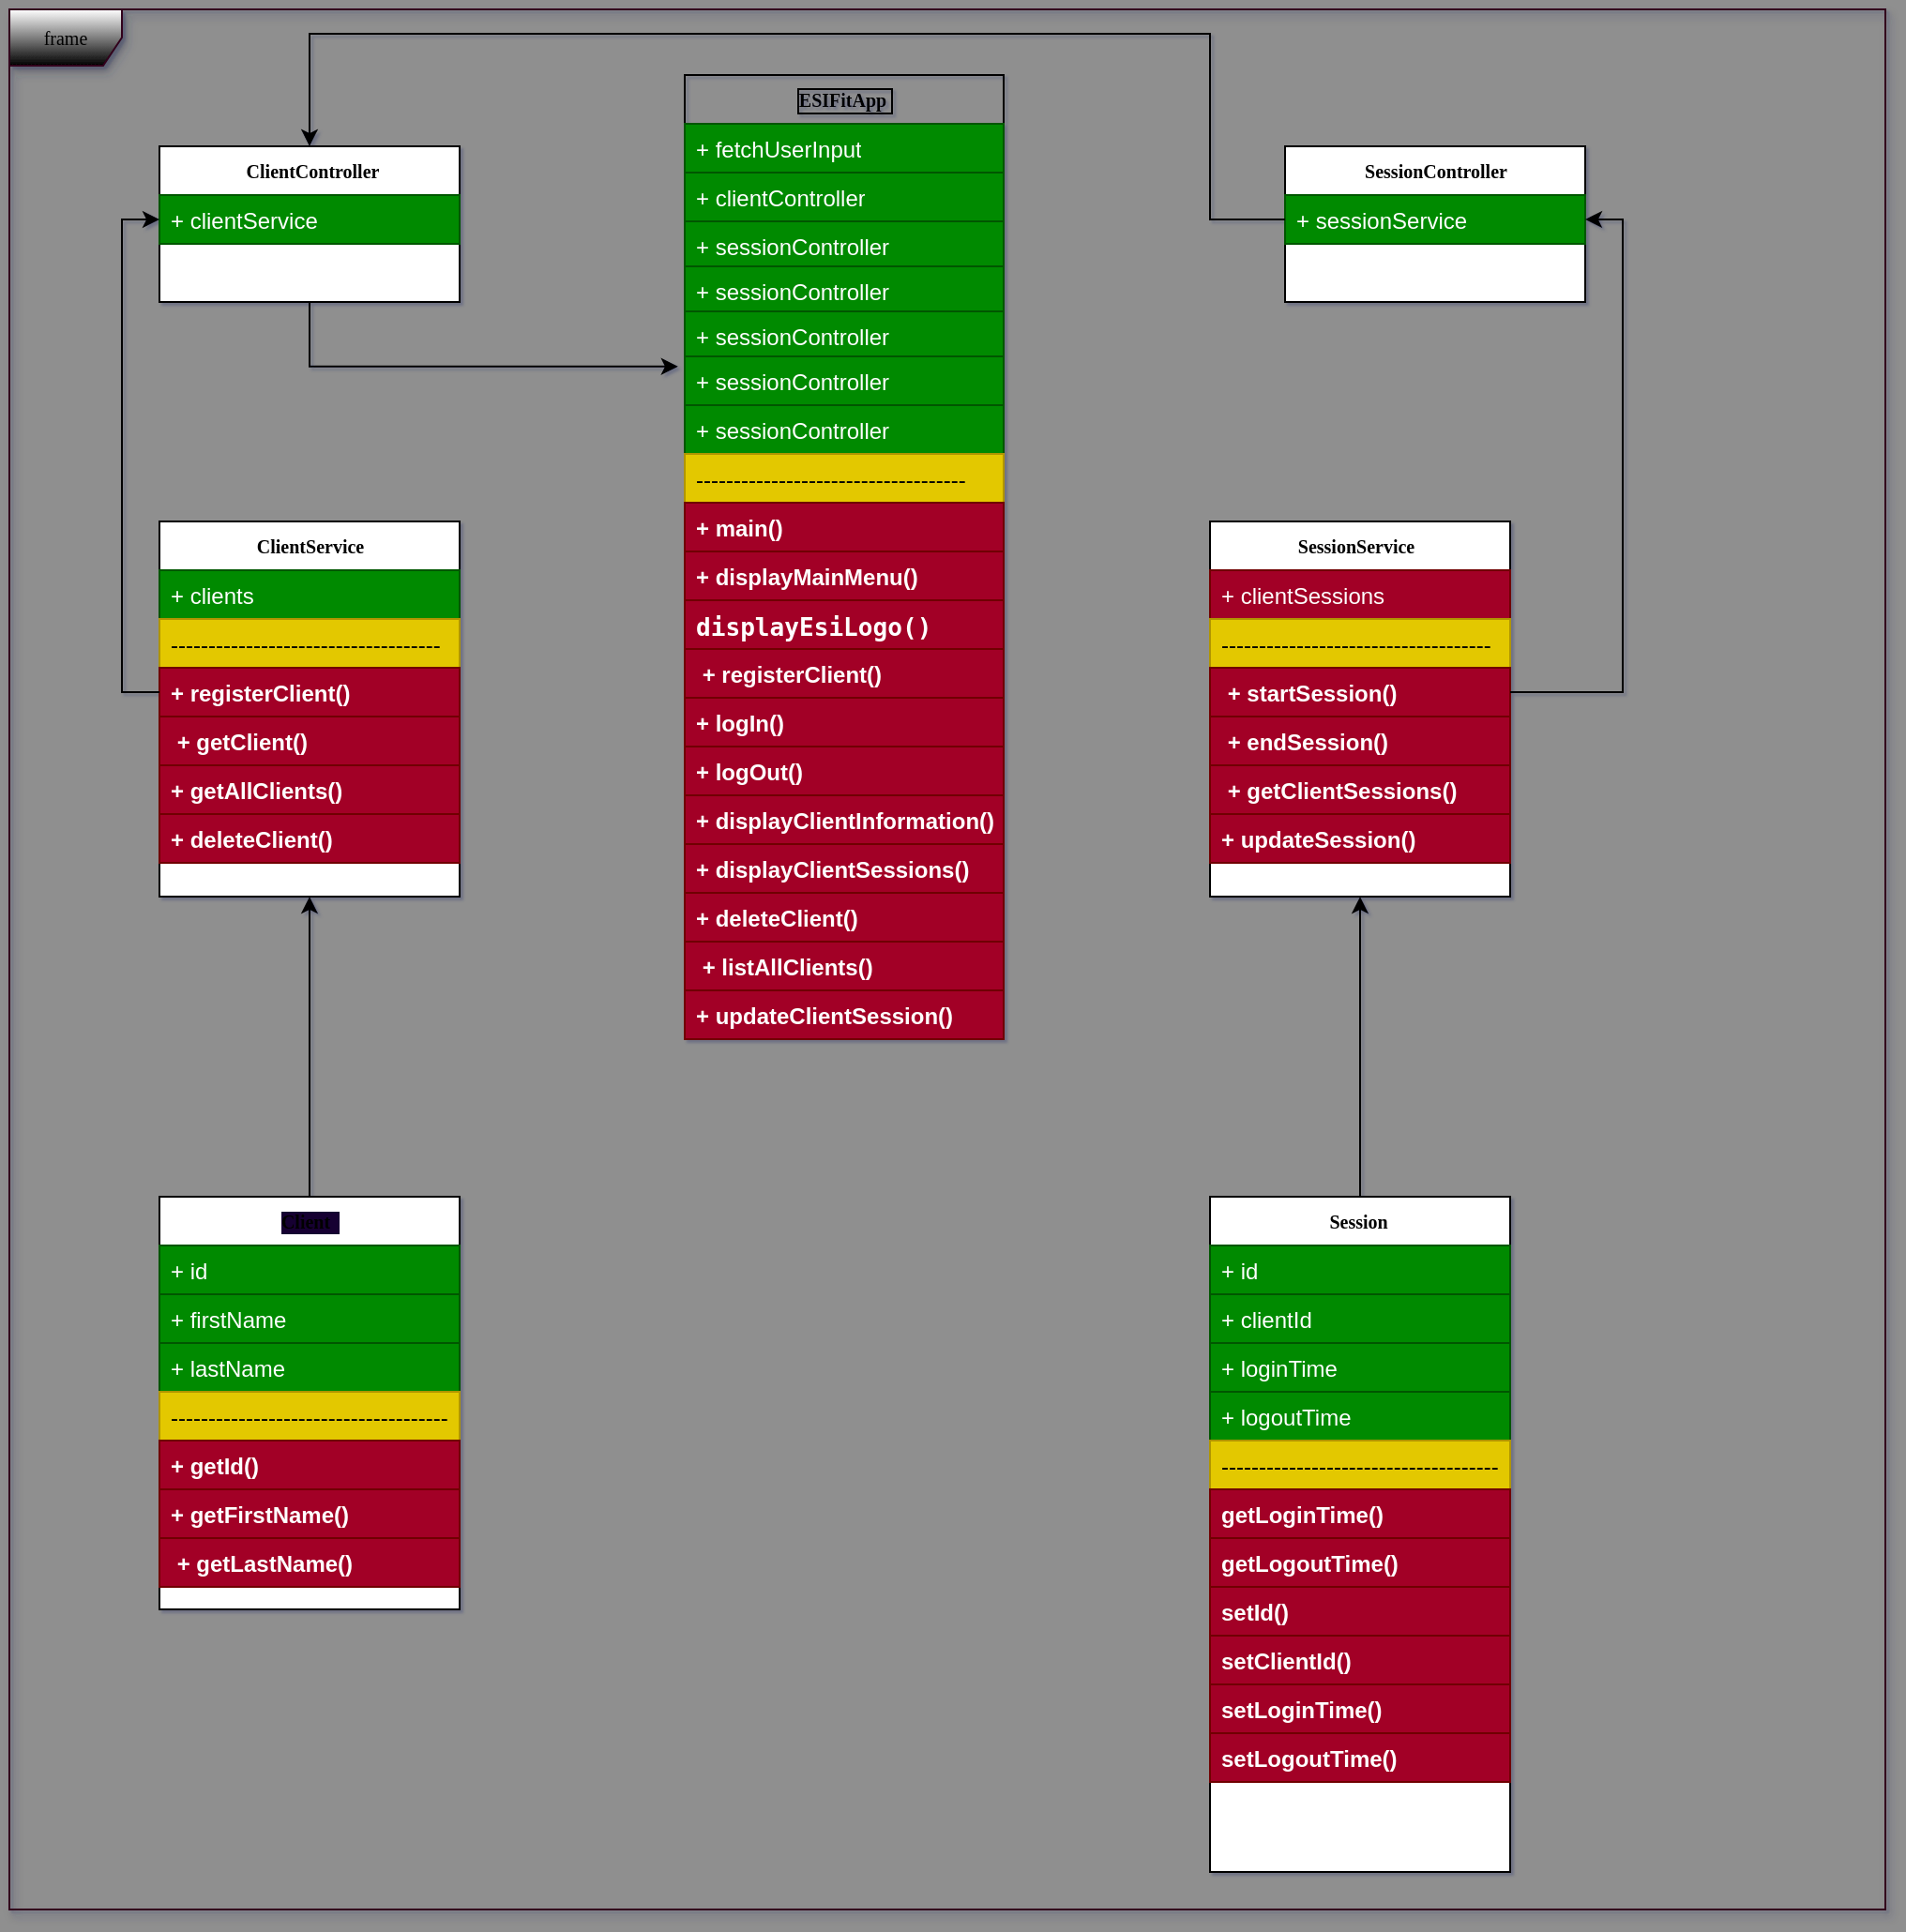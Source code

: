 <mxfile version="21.3.7" type="github" pages="2">
  <diagram name="Page-1" id="c4acf3e9-155e-7222-9cf6-157b1a14988f">
    <mxGraphModel dx="1050" dy="587" grid="1" gridSize="10" guides="1" tooltips="1" connect="1" arrows="1" fold="1" page="1" pageScale="1" pageWidth="850" pageHeight="1100" background="#8F8F8F" math="0" shadow="1">
      <root>
        <mxCell id="0" />
        <mxCell id="1" parent="0" />
        <mxCell id="17acba5748e5396b-1" value="frame" style="shape=umlFrame;whiteSpace=wrap;html=1;rounded=0;shadow=1;comic=0;labelBackgroundColor=none;strokeWidth=1;fontFamily=Verdana;fontSize=10;align=center;gradientColor=default;fillColor=default;strokeColor=#33001A;swimlaneFillColor=none;" parent="1" vertex="1">
          <mxGeometry x="40" y="87" width="1000" height="1013" as="geometry" />
        </mxCell>
        <mxCell id="17acba5748e5396b-2" value="ESIFitApp&amp;nbsp;" style="swimlane;html=1;fontStyle=1;childLayout=stackLayout;horizontal=1;startSize=26;fillColor=none;horizontalStack=0;resizeParent=1;resizeLast=0;collapsible=1;marginBottom=0;swimlaneFillColor=#ffffff;rounded=0;shadow=0;comic=0;labelBackgroundColor=none;strokeWidth=1;fontFamily=Verdana;fontSize=10;align=center;labelBorderColor=#000000;" parent="1" vertex="1">
          <mxGeometry x="400" y="122" width="170" height="514" as="geometry" />
        </mxCell>
        <mxCell id="17acba5748e5396b-3" value="+ fetchUserInput&lt;br&gt;&lt;br&gt;" style="text;html=1;strokeColor=#005700;fillColor=#008a00;align=left;verticalAlign=top;spacingLeft=4;spacingRight=4;whiteSpace=wrap;overflow=hidden;rotatable=0;points=[[0,0.5],[1,0.5]];portConstraint=eastwest;fontColor=#ffffff;" parent="17acba5748e5396b-2" vertex="1">
          <mxGeometry y="26" width="170" height="26" as="geometry" />
        </mxCell>
        <mxCell id="17acba5748e5396b-4" value="+ clientController" style="text;html=1;strokeColor=#005700;fillColor=#008a00;align=left;verticalAlign=top;spacingLeft=4;spacingRight=4;whiteSpace=wrap;overflow=hidden;rotatable=0;points=[[0,0.5],[1,0.5]];portConstraint=eastwest;fontColor=#ffffff;" parent="17acba5748e5396b-2" vertex="1">
          <mxGeometry y="52" width="170" height="26" as="geometry" />
        </mxCell>
        <mxCell id="ua4lf15_g7lLgSqZ2KAn-41" value="+ sessionController" style="text;html=1;strokeColor=#005700;fillColor=#008a00;align=left;verticalAlign=top;spacingLeft=4;spacingRight=4;whiteSpace=wrap;overflow=hidden;rotatable=0;points=[[0,0.5],[1,0.5]];portConstraint=eastwest;fontColor=#ffffff;" parent="17acba5748e5396b-2" vertex="1">
          <mxGeometry y="78" width="170" height="24" as="geometry" />
        </mxCell>
        <mxCell id="ua4lf15_g7lLgSqZ2KAn-40" value="+ sessionController" style="text;html=1;strokeColor=#005700;fillColor=#008a00;align=left;verticalAlign=top;spacingLeft=4;spacingRight=4;whiteSpace=wrap;overflow=hidden;rotatable=0;points=[[0,0.5],[1,0.5]];portConstraint=eastwest;fontColor=#ffffff;" parent="17acba5748e5396b-2" vertex="1">
          <mxGeometry y="102" width="170" height="24" as="geometry" />
        </mxCell>
        <mxCell id="ua4lf15_g7lLgSqZ2KAn-39" value="+ sessionController" style="text;html=1;strokeColor=#005700;fillColor=#008a00;align=left;verticalAlign=top;spacingLeft=4;spacingRight=4;whiteSpace=wrap;overflow=hidden;rotatable=0;points=[[0,0.5],[1,0.5]];portConstraint=eastwest;fontColor=#ffffff;" parent="17acba5748e5396b-2" vertex="1">
          <mxGeometry y="126" width="170" height="24" as="geometry" />
        </mxCell>
        <mxCell id="ua4lf15_g7lLgSqZ2KAn-38" value="+ sessionController" style="text;html=1;strokeColor=#005700;fillColor=#008a00;align=left;verticalAlign=top;spacingLeft=4;spacingRight=4;whiteSpace=wrap;overflow=hidden;rotatable=0;points=[[0,0.5],[1,0.5]];portConstraint=eastwest;fontColor=#ffffff;" parent="17acba5748e5396b-2" vertex="1">
          <mxGeometry y="150" width="170" height="26" as="geometry" />
        </mxCell>
        <mxCell id="17acba5748e5396b-6" value="+ sessionController" style="text;html=1;strokeColor=#005700;fillColor=#008a00;align=left;verticalAlign=top;spacingLeft=4;spacingRight=4;whiteSpace=wrap;overflow=hidden;rotatable=0;points=[[0,0.5],[1,0.5]];portConstraint=eastwest;fontColor=#ffffff;" parent="17acba5748e5396b-2" vertex="1">
          <mxGeometry y="176" width="170" height="26" as="geometry" />
        </mxCell>
        <mxCell id="17acba5748e5396b-9" value="------------------------------------&amp;nbsp;" style="text;html=1;strokeColor=#B09500;fillColor=#e3c800;align=left;verticalAlign=top;spacingLeft=4;spacingRight=4;whiteSpace=wrap;overflow=hidden;rotatable=0;points=[[0,0.5],[1,0.5]];portConstraint=eastwest;fontColor=#000000;" parent="17acba5748e5396b-2" vertex="1">
          <mxGeometry y="202" width="170" height="26" as="geometry" />
        </mxCell>
        <mxCell id="17acba5748e5396b-10" value="+ main()" style="text;html=1;align=left;verticalAlign=top;spacingLeft=4;spacingRight=4;whiteSpace=wrap;overflow=hidden;rotatable=0;points=[[0,0.5],[1,0.5]];portConstraint=eastwest;fontStyle=1;fillColor=#a20025;fontColor=#ffffff;strokeColor=#6F0000;" parent="17acba5748e5396b-2" vertex="1">
          <mxGeometry y="228" width="170" height="26" as="geometry" />
        </mxCell>
        <mxCell id="ua4lf15_g7lLgSqZ2KAn-9" value="+ displayMainMenu()" style="text;html=1;strokeColor=#6F0000;fillColor=#a20025;align=left;verticalAlign=top;spacingLeft=4;spacingRight=4;whiteSpace=wrap;overflow=hidden;rotatable=0;points=[[0,0.5],[1,0.5]];portConstraint=eastwest;fontStyle=1;fontColor=#ffffff;" parent="17acba5748e5396b-2" vertex="1">
          <mxGeometry y="254" width="170" height="26" as="geometry" />
        </mxCell>
        <mxCell id="wD1RXVULXasq6-dMUtr4-1" value="&lt;div style=&quot;font-family: &amp;quot;JetBrains Mono&amp;quot;, monospace; font-size: 9.8pt;&quot;&gt;&lt;span style=&quot;&quot;&gt;&lt;b style=&quot;&quot;&gt;&lt;font&gt;displayEsiLogo()&lt;/font&gt;&lt;/b&gt;&lt;/span&gt;&lt;/div&gt;" style="text;html=1;strokeColor=#6F0000;fillColor=#a20025;align=left;verticalAlign=top;spacingLeft=4;spacingRight=4;whiteSpace=wrap;overflow=hidden;rotatable=0;points=[[0,0.5],[1,0.5]];portConstraint=eastwest;fontColor=#FFFFFF;labelBackgroundColor=none;" parent="17acba5748e5396b-2" vertex="1">
          <mxGeometry y="280" width="170" height="26" as="geometry" />
        </mxCell>
        <mxCell id="ua4lf15_g7lLgSqZ2KAn-10" value="&amp;nbsp;+ registerClient()" style="text;html=1;strokeColor=#6F0000;fillColor=#a20025;align=left;verticalAlign=top;spacingLeft=4;spacingRight=4;whiteSpace=wrap;overflow=hidden;rotatable=0;points=[[0,0.5],[1,0.5]];portConstraint=eastwest;fontStyle=1;fontColor=#ffffff;" parent="17acba5748e5396b-2" vertex="1">
          <mxGeometry y="306" width="170" height="26" as="geometry" />
        </mxCell>
        <mxCell id="ua4lf15_g7lLgSqZ2KAn-11" value="+ logIn()&amp;nbsp;" style="text;html=1;strokeColor=#6F0000;fillColor=#a20025;align=left;verticalAlign=top;spacingLeft=4;spacingRight=4;whiteSpace=wrap;overflow=hidden;rotatable=0;points=[[0,0.5],[1,0.5]];portConstraint=eastwest;fontStyle=1;fontColor=#ffffff;" parent="17acba5748e5396b-2" vertex="1">
          <mxGeometry y="332" width="170" height="26" as="geometry" />
        </mxCell>
        <mxCell id="ua4lf15_g7lLgSqZ2KAn-12" value="+ logOut()" style="text;html=1;strokeColor=#6F0000;fillColor=#a20025;align=left;verticalAlign=top;spacingLeft=4;spacingRight=4;whiteSpace=wrap;overflow=hidden;rotatable=0;points=[[0,0.5],[1,0.5]];portConstraint=eastwest;fontStyle=1;fontColor=#ffffff;" parent="17acba5748e5396b-2" vertex="1">
          <mxGeometry y="358" width="170" height="26" as="geometry" />
        </mxCell>
        <mxCell id="ua4lf15_g7lLgSqZ2KAn-13" value="+ displayClientInformation()" style="text;html=1;strokeColor=#6F0000;fillColor=#a20025;align=left;verticalAlign=top;spacingLeft=4;spacingRight=4;whiteSpace=wrap;overflow=hidden;rotatable=0;points=[[0,0.5],[1,0.5]];portConstraint=eastwest;fontStyle=1;fontColor=#ffffff;" parent="17acba5748e5396b-2" vertex="1">
          <mxGeometry y="384" width="170" height="26" as="geometry" />
        </mxCell>
        <mxCell id="ua4lf15_g7lLgSqZ2KAn-14" value="+ displayClientSessions()&amp;nbsp;" style="text;html=1;strokeColor=#6F0000;fillColor=#a20025;align=left;verticalAlign=top;spacingLeft=4;spacingRight=4;whiteSpace=wrap;overflow=hidden;rotatable=0;points=[[0,0.5],[1,0.5]];portConstraint=eastwest;fontStyle=1;fontColor=#ffffff;" parent="17acba5748e5396b-2" vertex="1">
          <mxGeometry y="410" width="170" height="26" as="geometry" />
        </mxCell>
        <mxCell id="ua4lf15_g7lLgSqZ2KAn-15" value="+ deleteClient()" style="text;html=1;strokeColor=#6F0000;fillColor=#a20025;align=left;verticalAlign=top;spacingLeft=4;spacingRight=4;whiteSpace=wrap;overflow=hidden;rotatable=0;points=[[0,0.5],[1,0.5]];portConstraint=eastwest;fontStyle=1;fontColor=#ffffff;" parent="17acba5748e5396b-2" vertex="1">
          <mxGeometry y="436" width="170" height="26" as="geometry" />
        </mxCell>
        <mxCell id="ua4lf15_g7lLgSqZ2KAn-16" value="&amp;nbsp;+ listAllClients()" style="text;html=1;strokeColor=#6F0000;fillColor=#a20025;align=left;verticalAlign=top;spacingLeft=4;spacingRight=4;whiteSpace=wrap;overflow=hidden;rotatable=0;points=[[0,0.5],[1,0.5]];portConstraint=eastwest;fontStyle=1;fontColor=#ffffff;" parent="17acba5748e5396b-2" vertex="1">
          <mxGeometry y="462" width="170" height="26" as="geometry" />
        </mxCell>
        <mxCell id="17acba5748e5396b-8" value="+ updateClientSession()" style="text;html=1;strokeColor=#6F0000;fillColor=#a20025;align=left;verticalAlign=top;spacingLeft=4;spacingRight=4;whiteSpace=wrap;overflow=hidden;rotatable=0;points=[[0,0.5],[1,0.5]];portConstraint=eastwest;fontStyle=1;fontColor=#ffffff;" parent="17acba5748e5396b-2" vertex="1">
          <mxGeometry y="488" width="170" height="26" as="geometry" />
        </mxCell>
        <mxCell id="17acba5748e5396b-20" value="ClientService" style="swimlane;html=1;fontStyle=1;childLayout=stackLayout;horizontal=1;startSize=26;horizontalStack=0;resizeParent=1;resizeLast=0;collapsible=1;marginBottom=0;swimlaneFillColor=#ffffff;rounded=0;shadow=0;comic=0;labelBackgroundColor=none;strokeWidth=1;fontFamily=Verdana;fontSize=10;align=center;" parent="1" vertex="1">
          <mxGeometry x="120" y="360" width="160" height="200" as="geometry" />
        </mxCell>
        <mxCell id="17acba5748e5396b-21" value="+&amp;nbsp;clients&amp;nbsp;" style="text;html=1;strokeColor=#005700;fillColor=#008a00;align=left;verticalAlign=top;spacingLeft=4;spacingRight=4;whiteSpace=wrap;overflow=hidden;rotatable=0;points=[[0,0.5],[1,0.5]];portConstraint=eastwest;fontColor=#ffffff;" parent="17acba5748e5396b-20" vertex="1">
          <mxGeometry y="26" width="160" height="26" as="geometry" />
        </mxCell>
        <mxCell id="ua4lf15_g7lLgSqZ2KAn-17" value="------------------------------------&amp;nbsp;" style="text;html=1;align=left;verticalAlign=top;spacingLeft=4;spacingRight=4;whiteSpace=wrap;overflow=hidden;rotatable=0;points=[[0,0.5],[1,0.5]];portConstraint=eastwest;fillColor=#e3c800;fontColor=#000000;strokeColor=#B09500;" parent="17acba5748e5396b-20" vertex="1">
          <mxGeometry y="52" width="160" height="26" as="geometry" />
        </mxCell>
        <mxCell id="17acba5748e5396b-24" value="+ registerClient()" style="text;html=1;strokeColor=#6F0000;fillColor=#a20025;align=left;verticalAlign=top;spacingLeft=4;spacingRight=4;whiteSpace=wrap;overflow=hidden;rotatable=0;points=[[0,0.5],[1,0.5]];portConstraint=eastwest;fontStyle=1;fontColor=#ffffff;" parent="17acba5748e5396b-20" vertex="1">
          <mxGeometry y="78" width="160" height="26" as="geometry" />
        </mxCell>
        <mxCell id="17acba5748e5396b-26" value="&amp;nbsp;+ getClient()&amp;nbsp;" style="text;html=1;strokeColor=#6F0000;fillColor=#a20025;align=left;verticalAlign=top;spacingLeft=4;spacingRight=4;whiteSpace=wrap;overflow=hidden;rotatable=0;points=[[0,0.5],[1,0.5]];portConstraint=eastwest;fontStyle=1;fontColor=#ffffff;" parent="17acba5748e5396b-20" vertex="1">
          <mxGeometry y="104" width="160" height="26" as="geometry" />
        </mxCell>
        <mxCell id="ua4lf15_g7lLgSqZ2KAn-18" value="+ getAllClients()" style="text;html=1;strokeColor=#6F0000;fillColor=#a20025;align=left;verticalAlign=top;spacingLeft=4;spacingRight=4;whiteSpace=wrap;overflow=hidden;rotatable=0;points=[[0,0.5],[1,0.5]];portConstraint=eastwest;fontStyle=1;fontColor=#ffffff;" parent="17acba5748e5396b-20" vertex="1">
          <mxGeometry y="130" width="160" height="26" as="geometry" />
        </mxCell>
        <mxCell id="ua4lf15_g7lLgSqZ2KAn-19" value="+ deleteClient()&amp;nbsp;" style="text;html=1;strokeColor=#6F0000;fillColor=#a20025;align=left;verticalAlign=top;spacingLeft=4;spacingRight=4;whiteSpace=wrap;overflow=hidden;rotatable=0;points=[[0,0.5],[1,0.5]];portConstraint=eastwest;fontStyle=1;fontColor=#ffffff;" parent="17acba5748e5396b-20" vertex="1">
          <mxGeometry y="156" width="160" height="26" as="geometry" />
        </mxCell>
        <mxCell id="17acba5748e5396b-30" value="SessionService&amp;nbsp;&amp;nbsp;" style="swimlane;html=1;fontStyle=1;childLayout=stackLayout;horizontal=1;startSize=26;horizontalStack=0;resizeParent=1;resizeLast=0;collapsible=1;marginBottom=0;swimlaneFillColor=#ffffff;rounded=0;shadow=0;comic=0;labelBackgroundColor=none;strokeWidth=1;fontFamily=Verdana;fontSize=10;align=center;" parent="1" vertex="1">
          <mxGeometry x="680" y="360" width="160" height="200" as="geometry" />
        </mxCell>
        <mxCell id="17acba5748e5396b-31" value="+&amp;nbsp;clientSessions" style="text;html=1;strokeColor=#6F0000;fillColor=#a20025;align=left;verticalAlign=top;spacingLeft=4;spacingRight=4;whiteSpace=wrap;overflow=hidden;rotatable=0;points=[[0,0.5],[1,0.5]];portConstraint=eastwest;fontColor=#ffffff;" parent="17acba5748e5396b-30" vertex="1">
          <mxGeometry y="26" width="160" height="26" as="geometry" />
        </mxCell>
        <mxCell id="ua4lf15_g7lLgSqZ2KAn-20" value="------------------------------------&amp;nbsp;" style="text;html=1;strokeColor=#B09500;fillColor=#e3c800;align=left;verticalAlign=top;spacingLeft=4;spacingRight=4;whiteSpace=wrap;overflow=hidden;rotatable=0;points=[[0,0.5],[1,0.5]];portConstraint=eastwest;fontColor=#000000;" parent="17acba5748e5396b-30" vertex="1">
          <mxGeometry y="52" width="160" height="26" as="geometry" />
        </mxCell>
        <mxCell id="17acba5748e5396b-32" value="&amp;nbsp;+ startSession()" style="text;html=1;strokeColor=#6F0000;fillColor=#a20025;align=left;verticalAlign=top;spacingLeft=4;spacingRight=4;whiteSpace=wrap;overflow=hidden;rotatable=0;points=[[0,0.5],[1,0.5]];portConstraint=eastwest;fontStyle=1;fontColor=#ffffff;" parent="17acba5748e5396b-30" vertex="1">
          <mxGeometry y="78" width="160" height="26" as="geometry" />
        </mxCell>
        <mxCell id="17acba5748e5396b-33" value="&amp;nbsp;+ endSession()" style="text;html=1;strokeColor=#6F0000;fillColor=#a20025;align=left;verticalAlign=top;spacingLeft=4;spacingRight=4;whiteSpace=wrap;overflow=hidden;rotatable=0;points=[[0,0.5],[1,0.5]];portConstraint=eastwest;fontStyle=1;fontColor=#ffffff;" parent="17acba5748e5396b-30" vertex="1">
          <mxGeometry y="104" width="160" height="26" as="geometry" />
        </mxCell>
        <mxCell id="ua4lf15_g7lLgSqZ2KAn-21" value="&amp;nbsp;+ getClientSessions()" style="text;html=1;strokeColor=#6F0000;fillColor=#a20025;align=left;verticalAlign=top;spacingLeft=4;spacingRight=4;whiteSpace=wrap;overflow=hidden;rotatable=0;points=[[0,0.5],[1,0.5]];portConstraint=eastwest;fontStyle=1;fontColor=#ffffff;" parent="17acba5748e5396b-30" vertex="1">
          <mxGeometry y="130" width="160" height="26" as="geometry" />
        </mxCell>
        <mxCell id="ua4lf15_g7lLgSqZ2KAn-22" value="+ updateSession()&amp;nbsp;" style="text;html=1;strokeColor=#6F0000;fillColor=#a20025;align=left;verticalAlign=top;spacingLeft=4;spacingRight=4;whiteSpace=wrap;overflow=hidden;rotatable=0;points=[[0,0.5],[1,0.5]];portConstraint=eastwest;fontStyle=1;fontColor=#ffffff;" parent="17acba5748e5396b-30" vertex="1">
          <mxGeometry y="156" width="160" height="26" as="geometry" />
        </mxCell>
        <mxCell id="ua4lf15_g7lLgSqZ2KAn-44" style="edgeStyle=orthogonalEdgeStyle;rounded=0;orthogonalLoop=1;jettySize=auto;html=1;exitX=0.5;exitY=1;exitDx=0;exitDy=0;entryX=-0.021;entryY=0.208;entryDx=0;entryDy=0;entryPerimeter=0;" parent="1" source="17acba5748e5396b-44" target="ua4lf15_g7lLgSqZ2KAn-38" edge="1">
          <mxGeometry relative="1" as="geometry" />
        </mxCell>
        <mxCell id="17acba5748e5396b-44" value="&amp;nbsp;ClientController" style="swimlane;html=1;fontStyle=1;childLayout=stackLayout;horizontal=1;startSize=26;horizontalStack=0;resizeParent=1;resizeLast=0;collapsible=1;marginBottom=0;swimlaneFillColor=#ffffff;rounded=0;shadow=0;comic=0;labelBackgroundColor=none;strokeWidth=1;fontFamily=Verdana;fontSize=10;align=center;" parent="1" vertex="1">
          <mxGeometry x="120" y="160" width="160" height="83" as="geometry" />
        </mxCell>
        <mxCell id="17acba5748e5396b-45" value="+&amp;nbsp;clientService" style="text;html=1;strokeColor=#005700;fillColor=#008a00;align=left;verticalAlign=top;spacingLeft=4;spacingRight=4;whiteSpace=wrap;overflow=hidden;rotatable=0;points=[[0,0.5],[1,0.5]];portConstraint=eastwest;fontColor=#ffffff;" parent="17acba5748e5396b-44" vertex="1">
          <mxGeometry y="26" width="160" height="26" as="geometry" />
        </mxCell>
        <mxCell id="5d2195bd80daf111-5" value="SessionController" style="swimlane;html=1;fontStyle=1;childLayout=stackLayout;horizontal=1;startSize=26;horizontalStack=0;resizeParent=1;resizeLast=0;collapsible=1;marginBottom=0;swimlaneFillColor=#ffffff;rounded=0;shadow=0;comic=0;labelBackgroundColor=none;strokeWidth=1;fontFamily=Verdana;fontSize=10;align=center;" parent="1" vertex="1">
          <mxGeometry x="720" y="160" width="160" height="83" as="geometry" />
        </mxCell>
        <mxCell id="5d2195bd80daf111-6" value="+&amp;nbsp;sessionService&amp;nbsp;" style="text;html=1;strokeColor=#005700;fillColor=#008a00;align=left;verticalAlign=top;spacingLeft=4;spacingRight=4;whiteSpace=wrap;overflow=hidden;rotatable=0;points=[[0,0.5],[1,0.5]];portConstraint=eastwest;fontColor=#ffffff;" parent="5d2195bd80daf111-5" vertex="1">
          <mxGeometry y="26" width="160" height="26" as="geometry" />
        </mxCell>
        <mxCell id="ua4lf15_g7lLgSqZ2KAn-48" style="edgeStyle=orthogonalEdgeStyle;rounded=0;orthogonalLoop=1;jettySize=auto;html=1;exitX=0.5;exitY=0;exitDx=0;exitDy=0;entryX=0.5;entryY=1;entryDx=0;entryDy=0;" parent="1" source="ua4lf15_g7lLgSqZ2KAn-1" target="17acba5748e5396b-20" edge="1">
          <mxGeometry relative="1" as="geometry" />
        </mxCell>
        <mxCell id="ua4lf15_g7lLgSqZ2KAn-1" value="Client&amp;nbsp;&amp;nbsp;" style="swimlane;html=1;fontStyle=1;childLayout=stackLayout;horizontal=1;startSize=26;horizontalStack=0;resizeParent=1;resizeLast=0;collapsible=1;marginBottom=0;swimlaneFillColor=#ffffff;rounded=0;shadow=0;comic=0;labelBackgroundColor=#190033;strokeWidth=1;fontFamily=Verdana;fontSize=10;align=center;" parent="1" vertex="1">
          <mxGeometry x="120" y="720" width="160" height="220" as="geometry" />
        </mxCell>
        <mxCell id="ua4lf15_g7lLgSqZ2KAn-2" value="+&amp;nbsp;id&amp;nbsp;" style="text;html=1;strokeColor=#005700;fillColor=#008a00;align=left;verticalAlign=top;spacingLeft=4;spacingRight=4;whiteSpace=wrap;overflow=hidden;rotatable=0;points=[[0,0.5],[1,0.5]];portConstraint=eastwest;fontColor=#ffffff;" parent="ua4lf15_g7lLgSqZ2KAn-1" vertex="1">
          <mxGeometry y="26" width="160" height="26" as="geometry" />
        </mxCell>
        <mxCell id="ua4lf15_g7lLgSqZ2KAn-3" value="+&amp;nbsp;firstName&amp;nbsp;" style="text;html=1;strokeColor=#005700;fillColor=#008a00;align=left;verticalAlign=top;spacingLeft=4;spacingRight=4;whiteSpace=wrap;overflow=hidden;rotatable=0;points=[[0,0.5],[1,0.5]];portConstraint=eastwest;fontColor=#ffffff;" parent="ua4lf15_g7lLgSqZ2KAn-1" vertex="1">
          <mxGeometry y="52" width="160" height="26" as="geometry" />
        </mxCell>
        <mxCell id="ua4lf15_g7lLgSqZ2KAn-4" value="+&amp;nbsp;lastName&amp;nbsp;" style="text;html=1;strokeColor=#005700;fillColor=#008a00;align=left;verticalAlign=top;spacingLeft=4;spacingRight=4;whiteSpace=wrap;overflow=hidden;rotatable=0;points=[[0,0.5],[1,0.5]];portConstraint=eastwest;fontColor=#ffffff;" parent="ua4lf15_g7lLgSqZ2KAn-1" vertex="1">
          <mxGeometry y="78" width="160" height="26" as="geometry" />
        </mxCell>
        <mxCell id="ua4lf15_g7lLgSqZ2KAn-23" value="-------------------------------------" style="text;html=1;strokeColor=#B09500;fillColor=#e3c800;align=left;verticalAlign=top;spacingLeft=4;spacingRight=4;whiteSpace=wrap;overflow=hidden;rotatable=0;points=[[0,0.5],[1,0.5]];portConstraint=eastwest;fontColor=#000000;" parent="ua4lf15_g7lLgSqZ2KAn-1" vertex="1">
          <mxGeometry y="104" width="160" height="26" as="geometry" />
        </mxCell>
        <mxCell id="ua4lf15_g7lLgSqZ2KAn-24" value="+ getId()" style="text;html=1;strokeColor=#6F0000;fillColor=#a20025;align=left;verticalAlign=top;spacingLeft=4;spacingRight=4;whiteSpace=wrap;overflow=hidden;rotatable=0;points=[[0,0.5],[1,0.5]];portConstraint=eastwest;fontStyle=1;fontColor=#ffffff;" parent="ua4lf15_g7lLgSqZ2KAn-1" vertex="1">
          <mxGeometry y="130" width="160" height="26" as="geometry" />
        </mxCell>
        <mxCell id="ua4lf15_g7lLgSqZ2KAn-25" value="+ getFirstName()" style="text;html=1;strokeColor=#6F0000;fillColor=#a20025;align=left;verticalAlign=top;spacingLeft=4;spacingRight=4;whiteSpace=wrap;overflow=hidden;rotatable=0;points=[[0,0.5],[1,0.5]];portConstraint=eastwest;fontStyle=1;fontColor=#ffffff;" parent="ua4lf15_g7lLgSqZ2KAn-1" vertex="1">
          <mxGeometry y="156" width="160" height="26" as="geometry" />
        </mxCell>
        <mxCell id="ua4lf15_g7lLgSqZ2KAn-26" value="&amp;nbsp;+ getLastName()" style="text;html=1;strokeColor=#6F0000;fillColor=#a20025;align=left;verticalAlign=top;spacingLeft=4;spacingRight=4;whiteSpace=wrap;overflow=hidden;rotatable=0;points=[[0,0.5],[1,0.5]];portConstraint=eastwest;fontStyle=1;fontColor=#ffffff;" parent="ua4lf15_g7lLgSqZ2KAn-1" vertex="1">
          <mxGeometry y="182" width="160" height="26" as="geometry" />
        </mxCell>
        <mxCell id="ua4lf15_g7lLgSqZ2KAn-49" style="edgeStyle=orthogonalEdgeStyle;rounded=0;orthogonalLoop=1;jettySize=auto;html=1;exitX=0.5;exitY=0;exitDx=0;exitDy=0;entryX=0.5;entryY=1;entryDx=0;entryDy=0;" parent="1" source="ua4lf15_g7lLgSqZ2KAn-5" target="17acba5748e5396b-30" edge="1">
          <mxGeometry relative="1" as="geometry" />
        </mxCell>
        <mxCell id="ua4lf15_g7lLgSqZ2KAn-5" value="Session&amp;nbsp;" style="swimlane;html=1;fontStyle=1;childLayout=stackLayout;horizontal=1;startSize=26;horizontalStack=0;resizeParent=1;resizeLast=0;collapsible=1;marginBottom=0;swimlaneFillColor=#ffffff;rounded=0;shadow=0;comic=0;labelBackgroundColor=none;strokeWidth=1;fontFamily=Verdana;fontSize=10;align=center;" parent="1" vertex="1">
          <mxGeometry x="680" y="720" width="160" height="360" as="geometry" />
        </mxCell>
        <mxCell id="ua4lf15_g7lLgSqZ2KAn-6" value="+&amp;nbsp;id&amp;nbsp;" style="text;html=1;strokeColor=#005700;fillColor=#008a00;align=left;verticalAlign=top;spacingLeft=4;spacingRight=4;whiteSpace=wrap;overflow=hidden;rotatable=0;points=[[0,0.5],[1,0.5]];portConstraint=eastwest;fontColor=#ffffff;" parent="ua4lf15_g7lLgSqZ2KAn-5" vertex="1">
          <mxGeometry y="26" width="160" height="26" as="geometry" />
        </mxCell>
        <mxCell id="ua4lf15_g7lLgSqZ2KAn-7" value="+&amp;nbsp;clientId&amp;nbsp;" style="text;html=1;strokeColor=#005700;fillColor=#008a00;align=left;verticalAlign=top;spacingLeft=4;spacingRight=4;whiteSpace=wrap;overflow=hidden;rotatable=0;points=[[0,0.5],[1,0.5]];portConstraint=eastwest;fontColor=#ffffff;" parent="ua4lf15_g7lLgSqZ2KAn-5" vertex="1">
          <mxGeometry y="52" width="160" height="26" as="geometry" />
        </mxCell>
        <mxCell id="ua4lf15_g7lLgSqZ2KAn-8" value="+&amp;nbsp;loginTime" style="text;html=1;strokeColor=#005700;fillColor=#008a00;align=left;verticalAlign=top;spacingLeft=4;spacingRight=4;whiteSpace=wrap;overflow=hidden;rotatable=0;points=[[0,0.5],[1,0.5]];portConstraint=eastwest;fontColor=#ffffff;" parent="ua4lf15_g7lLgSqZ2KAn-5" vertex="1">
          <mxGeometry y="78" width="160" height="26" as="geometry" />
        </mxCell>
        <mxCell id="ua4lf15_g7lLgSqZ2KAn-30" value="+&amp;nbsp;logoutTime&amp;nbsp;" style="text;html=1;strokeColor=#005700;fillColor=#008a00;align=left;verticalAlign=top;spacingLeft=4;spacingRight=4;whiteSpace=wrap;overflow=hidden;rotatable=0;points=[[0,0.5],[1,0.5]];portConstraint=eastwest;fontColor=#ffffff;" parent="ua4lf15_g7lLgSqZ2KAn-5" vertex="1">
          <mxGeometry y="104" width="160" height="26" as="geometry" />
        </mxCell>
        <mxCell id="ua4lf15_g7lLgSqZ2KAn-29" value="-------------------------------------" style="text;html=1;strokeColor=#B09500;fillColor=#e3c800;align=left;verticalAlign=top;spacingLeft=4;spacingRight=4;whiteSpace=wrap;overflow=hidden;rotatable=0;points=[[0,0.5],[1,0.5]];portConstraint=eastwest;fontColor=#000000;" parent="ua4lf15_g7lLgSqZ2KAn-5" vertex="1">
          <mxGeometry y="130" width="160" height="26" as="geometry" />
        </mxCell>
        <mxCell id="ua4lf15_g7lLgSqZ2KAn-31" value="getLoginTime()" style="text;html=1;strokeColor=#6F0000;fillColor=#a20025;align=left;verticalAlign=top;spacingLeft=4;spacingRight=4;whiteSpace=wrap;overflow=hidden;rotatable=0;points=[[0,0.5],[1,0.5]];portConstraint=eastwest;fontStyle=1;fontColor=#ffffff;" parent="ua4lf15_g7lLgSqZ2KAn-5" vertex="1">
          <mxGeometry y="156" width="160" height="26" as="geometry" />
        </mxCell>
        <mxCell id="ua4lf15_g7lLgSqZ2KAn-32" value="getLogoutTime()" style="text;html=1;strokeColor=#6F0000;fillColor=#a20025;align=left;verticalAlign=top;spacingLeft=4;spacingRight=4;whiteSpace=wrap;overflow=hidden;rotatable=0;points=[[0,0.5],[1,0.5]];portConstraint=eastwest;fontStyle=1;fontColor=#ffffff;" parent="ua4lf15_g7lLgSqZ2KAn-5" vertex="1">
          <mxGeometry y="182" width="160" height="26" as="geometry" />
        </mxCell>
        <mxCell id="ua4lf15_g7lLgSqZ2KAn-33" value="setId()&amp;nbsp;" style="text;html=1;strokeColor=#6F0000;fillColor=#a20025;align=left;verticalAlign=top;spacingLeft=4;spacingRight=4;whiteSpace=wrap;overflow=hidden;rotatable=0;points=[[0,0.5],[1,0.5]];portConstraint=eastwest;fontStyle=1;fontColor=#ffffff;" parent="ua4lf15_g7lLgSqZ2KAn-5" vertex="1">
          <mxGeometry y="208" width="160" height="26" as="geometry" />
        </mxCell>
        <mxCell id="ua4lf15_g7lLgSqZ2KAn-35" value="setClientId()" style="text;html=1;strokeColor=#6F0000;fillColor=#a20025;align=left;verticalAlign=top;spacingLeft=4;spacingRight=4;whiteSpace=wrap;overflow=hidden;rotatable=0;points=[[0,0.5],[1,0.5]];portConstraint=eastwest;fontStyle=1;fontColor=#ffffff;" parent="ua4lf15_g7lLgSqZ2KAn-5" vertex="1">
          <mxGeometry y="234" width="160" height="26" as="geometry" />
        </mxCell>
        <mxCell id="ua4lf15_g7lLgSqZ2KAn-36" value="setLoginTime()" style="text;html=1;strokeColor=#6F0000;fillColor=#a20025;align=left;verticalAlign=top;spacingLeft=4;spacingRight=4;whiteSpace=wrap;overflow=hidden;rotatable=0;points=[[0,0.5],[1,0.5]];portConstraint=eastwest;fontStyle=1;fontColor=#ffffff;" parent="ua4lf15_g7lLgSqZ2KAn-5" vertex="1">
          <mxGeometry y="260" width="160" height="26" as="geometry" />
        </mxCell>
        <mxCell id="ua4lf15_g7lLgSqZ2KAn-37" value="setLogoutTime()" style="text;html=1;strokeColor=#6F0000;fillColor=#a20025;align=left;verticalAlign=top;spacingLeft=4;spacingRight=4;whiteSpace=wrap;overflow=hidden;rotatable=0;points=[[0,0.5],[1,0.5]];portConstraint=eastwest;fontStyle=1;fontColor=#ffffff;" parent="ua4lf15_g7lLgSqZ2KAn-5" vertex="1">
          <mxGeometry y="286" width="160" height="26" as="geometry" />
        </mxCell>
        <mxCell id="ua4lf15_g7lLgSqZ2KAn-43" style="edgeStyle=orthogonalEdgeStyle;rounded=0;orthogonalLoop=1;jettySize=auto;html=1;exitX=0;exitY=0.5;exitDx=0;exitDy=0;entryX=0.5;entryY=0;entryDx=0;entryDy=0;" parent="1" source="5d2195bd80daf111-6" target="17acba5748e5396b-44" edge="1">
          <mxGeometry relative="1" as="geometry">
            <Array as="points">
              <mxPoint x="680" y="100" />
              <mxPoint x="200" y="100" />
            </Array>
          </mxGeometry>
        </mxCell>
        <mxCell id="ua4lf15_g7lLgSqZ2KAn-45" style="edgeStyle=orthogonalEdgeStyle;rounded=0;orthogonalLoop=1;jettySize=auto;html=1;entryX=0;entryY=0.5;entryDx=0;entryDy=0;" parent="1" source="17acba5748e5396b-24" target="17acba5748e5396b-45" edge="1">
          <mxGeometry relative="1" as="geometry" />
        </mxCell>
        <mxCell id="ua4lf15_g7lLgSqZ2KAn-46" style="edgeStyle=orthogonalEdgeStyle;rounded=0;orthogonalLoop=1;jettySize=auto;html=1;exitX=1;exitY=0.5;exitDx=0;exitDy=0;entryX=1;entryY=0.5;entryDx=0;entryDy=0;" parent="1" source="17acba5748e5396b-32" target="5d2195bd80daf111-6" edge="1">
          <mxGeometry relative="1" as="geometry" />
        </mxCell>
      </root>
    </mxGraphModel>
  </diagram>
  <diagram id="UzsiLtJkUrX5GbPJ3FUH" name="Page-2">
    <mxGraphModel dx="1050" dy="587" grid="1" gridSize="10" guides="1" tooltips="1" connect="1" arrows="1" fold="1" page="1" pageScale="1" pageWidth="827" pageHeight="1169" math="0" shadow="0">
      <root>
        <mxCell id="0" />
        <mxCell id="1" parent="0" />
      </root>
    </mxGraphModel>
  </diagram>
</mxfile>
